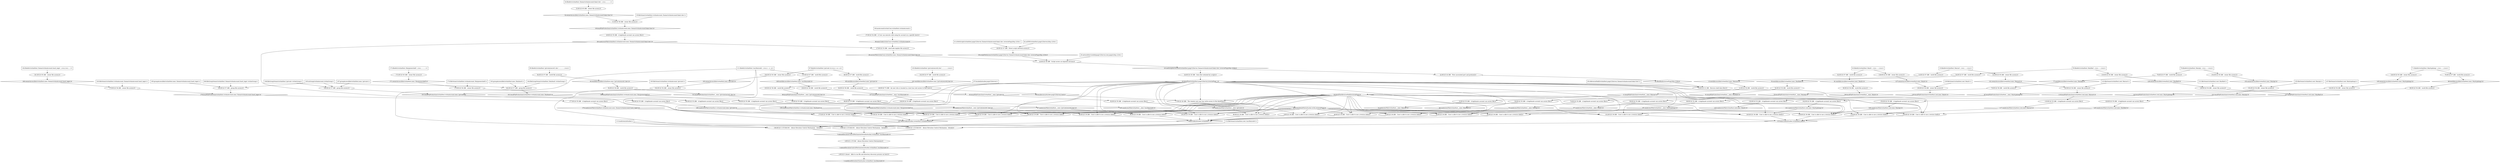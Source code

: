 digraph G {
	1 [label="1:canAbuseElevationCtl(attacker,victimHost,'/usr/bin/sudo'):0",shape=diamond];
	2 [label="2:RULE 0 (Asset - Able to run file and directory discovery process on host):0",shape=ellipse];
	3 [label="3:abuseElevationControlMechanism(attacker,victimHost,'/usr/bin/sudo'):0",shape=diamond];
	4 [label="4:RULE 2 (T1548 - Abuse Elevation Control Mechanism):0",shape=ellipse];
	5 [label="5:abuseElevationControlMechanismSetuid(attacker,victimHost,'/usr/bin/sudo'):0",shape=diamond];
	6 [label="6:RULE 3 (T1548.001 - Abuse Elevation Control Mechanism - Setuid):0",shape=ellipse];
	7 [label="7:execCode(attacker,victimHost,_):0",shape=diamond];
	8 [label="8:RULE 39 (BB - User is able to use a reverse shell):0",shape=ellipse];
	9 [label="9:canAccessFile(victimHost,_,exec,'/bin/cat'):0",shape=diamond];
	10 [label="10:RULE 55 (BB - A legitimate account can access file):0",shape=ellipse];
	11 [label="11:localFileProtection(victimHost,_,exec,'/bin/cat'):0",shape=diamond];
	12 [label="12:RULE 58 (BB - world file access):0",shape=ellipse];
	13 [label="13:worldAccessible(victimHost,exec,'/bin/cat'):0",shape=diamond];
	14 [label="14:RULE 67 (BB - world file access):0",shape=ellipse];
	15 [label="15:fileAttr(victimHost,'/bin/cat',-,r,w,x,-,-,-,r,w,x):1",shape=box];
	16 [label="16:accessDataFlow(attacker,write,reversePupy):0",shape=diamond];
	17 [label="17:RULE 40 (BB - The remote root user has write access to the dataFlow):0",shape=ellipse];
	18 [label="18:dataFlowReverseShell(reversePupy):0",shape=diamond];
	19 [label="19:RULE 41 (BB - Reverse shell data flow):0",shape=ellipse];
	20 [label="20:isReverseShell(victimHost,pupyC2Server,'/home/victimAccount/3aka3.doc'):1",shape=box];
	21 [label="21:flowBind(reversePupy,http,1234):0",shape=diamond];
	22 [label="22:RULE 44 (BB - Flow associated port and protocol):0",shape=ellipse];
	23 [label="23:canScriptAccessHost(victimHost,pupyC2Server,'/home/victimAccount/3aka3.doc',reversePupy,http,1234):0",shape=diamond];
	24 [label="24:RULE 46 (BB - Script access an exposed service):0",shape=ellipse];
	25 [label="25:networkServiceInfo(pupyC2Server,root,pupyd,http,1234):1",shape=box];
	26 [label="26:accessFile(victimUser,victimHost,exec,'/home/victimAccount/3aka3.doc'):0",shape=diamond];
	27 [label="27:RULE 53 (BB - execCode implies file access):0",shape=ellipse];
	28 [label="28:canAccessFile(victimHost,victimAccount,exec,'/home/victimAccount/3aka3.doc'):0",shape=diamond];
	29 [label="29:RULE 55 (BB - A legitimate account can access file):0",shape=ellipse];
	30 [label="30:localFileProtection(victimHost,victimAccount,exec,'/home/victimAccount/3aka3.doc'):0",shape=diamond];
	31 [label="31:RULE 56 (BB - owner file access):0",shape=ellipse];
	32 [label="32:ownerAccessible(victimHost,exec,'/home/victimAccount/3aka3.doc'):0",shape=diamond];
	33 [label="33:RULE 65 (BB - owner file access):0",shape=ellipse];
	34 [label="34:fileAttr(victimHost,'/home/victimAccount/3aka3.doc',-,r,w,x,-,-,-,-,-,-):1",shape=box];
	35 [label="35:fileOwner(victimHost,victimAccount,'/home/victimAccount/3aka3.doc'):1",shape=box];
	36 [label="36:execCode(victimUser,victimHost,victimAccount):0",shape=diamond];
	37 [label="37:RULE 54 (BB - A User can execute code using his account on a specific host):0",shape=ellipse];
	38 [label="38:hasAccount(victimUser,victimHost,victimAccount):1",shape=box];
	39 [label="39:scriptNetAccess(victimHost,pupyC2Server,'/home/victimAccount/3aka3.doc',reversePupy,http,1234):0",shape=diamond];
	40 [label="40:RULE 47 (BB - Direct script network access):0",shape=ellipse];
	41 [label="41:isNetScript(victimHost,pupyC2Server,'/home/victimAccount/3aka3.doc',reversePupy,http,1234):1",shape=box];
	42 [label="42:aclNW(victimHost,pupyC2Server,http,1234):1",shape=box];
	43 [label="43:dataFlow(victimHost,pupyC2Server,reversePupy,_):0",shape=diamond];
	44 [label="44:RULE 45 (BB - Data flow initiated by script):0",shape=ellipse];
	45 [label="45:localAccess(attacker,pupyC2Server,root):0",shape=diamond];
	46 [label="46:RULE 73 (BB - An user who is located in a host has root access to that host):0",shape=ellipse];
	47 [label="47:located(attacker,pupyC2Server):1",shape=box];
	48 [label="48:RULE 39 (BB - User is able to use a reverse shell):0",shape=ellipse];
	49 [label="49:canAccessFile(victimHost,_,exec,'/bin/find'):0",shape=diamond];
	50 [label="50:RULE 55 (BB - A legitimate account can access file):0",shape=ellipse];
	51 [label="51:localFileProtection(victimHost,_,exec,'/bin/find'):0",shape=diamond];
	52 [label="52:RULE 58 (BB - world file access):0",shape=ellipse];
	53 [label="53:worldAccessible(victimHost,exec,'/bin/find'):0",shape=diamond];
	54 [label="54:RULE 67 (BB - world file access):0",shape=ellipse];
	55 [label="55:fileAttr(victimHost,'/bin/find',-,r,w,x,-,-,-,r,w,x):1",shape=box];
	56 [label="56:RULE 39 (BB - User is able to use a reverse shell):0",shape=ellipse];
	57 [label="57:canAccessFile(victimHost,_,exec,'/bin/ls'):0",shape=diamond];
	58 [label="58:RULE 55 (BB - A legitimate account can access file):0",shape=ellipse];
	59 [label="59:localFileProtection(victimHost,_,exec,'/bin/ls'):0",shape=diamond];
	60 [label="60:RULE 58 (BB - world file access):0",shape=ellipse];
	61 [label="61:worldAccessible(victimHost,exec,'/bin/ls'):0",shape=diamond];
	62 [label="62:RULE 67 (BB - world file access):0",shape=ellipse];
	63 [label="63:fileAttr(victimHost,'/bin/ls',-,r,w,x,-,-,-,r,w,x):1",shape=box];
	64 [label="64:RULE 39 (BB - User is able to use a reverse shell):0",shape=ellipse];
	65 [label="65:canAccessFile(victimHost,_,exec,'/bin/tcpdump'):0",shape=diamond];
	66 [label="66:RULE 55 (BB - A legitimate account can access file):0",shape=ellipse];
	67 [label="67:localFileProtection(victimHost,_,exec,'/bin/tcpdump'):0",shape=diamond];
	68 [label="68:RULE 58 (BB - world file access):0",shape=ellipse];
	69 [label="69:worldAccessible(victimHost,exec,'/bin/tcpdump'):0",shape=diamond];
	70 [label="70:RULE 67 (BB - world file access):0",shape=ellipse];
	71 [label="71:fileAttr(victimHost,'/bin/tcpdump',-,r,w,x,-,-,-,r,w,x):1",shape=box];
	72 [label="72:RULE 39 (BB - User is able to use a reverse shell):0",shape=ellipse];
	73 [label="73:canAccessFile(victimHost,_,exec,'/bin/zip'):0",shape=diamond];
	74 [label="74:RULE 55 (BB - A legitimate account can access file):0",shape=ellipse];
	75 [label="75:localFileProtection(victimHost,_,exec,'/bin/zip'):0",shape=diamond];
	76 [label="76:RULE 58 (BB - world file access):0",shape=ellipse];
	77 [label="77:worldAccessible(victimHost,exec,'/bin/zip'):0",shape=diamond];
	78 [label="78:RULE 67 (BB - world file access):0",shape=ellipse];
	79 [label="79:fileAttr(victimHost,'/bin/zip',-,r,w,x,-,-,-,r,w,x):1",shape=box];
	80 [label="80:RULE 39 (BB - User is able to use a reverse shell):0",shape=ellipse];
	81 [label="81:canAccessFile(victimHost,_,exec,'/private'):0",shape=diamond];
	82 [label="82:RULE 55 (BB - A legitimate account can access file):0",shape=ellipse];
	83 [label="83:localFileProtection(victimHost,_,exec,'/private'):0",shape=diamond];
	84 [label="84:RULE 58 (BB - world file access):0",shape=ellipse];
	85 [label="85:worldAccessible(victimHost,exec,'/private'):0",shape=diamond];
	86 [label="86:RULE 67 (BB - world file access):0",shape=ellipse];
	87 [label="87:fileAttr(victimHost,'/private',d,r,w,x,r,-,x,r,-,x):1",shape=box];
	88 [label="88:RULE 39 (BB - User is able to use a reverse shell):0",shape=ellipse];
	89 [label="89:canAccessFile(victimHost,_,exec,'/private/secret1.doc'):0",shape=diamond];
	90 [label="90:RULE 55 (BB - A legitimate account can access file):0",shape=ellipse];
	91 [label="91:localFileProtection(victimHost,_,exec,'/private/secret1.doc'):0",shape=diamond];
	92 [label="92:RULE 58 (BB - world file access):0",shape=ellipse];
	93 [label="93:worldAccessible(victimHost,exec,'/private/secret1.doc'):0",shape=diamond];
	94 [label="94:RULE 67 (BB - world file access):0",shape=ellipse];
	95 [label="95:fileAttr(victimHost,'/private/secret1.doc',-,-,-,-,-,-,-,r,w,x):1",shape=box];
	96 [label="96:RULE 39 (BB - User is able to use a reverse shell):0",shape=ellipse];
	97 [label="97:canAccessFile(victimHost,_,exec,'/private/secret2.doc'):0",shape=diamond];
	98 [label="98:RULE 55 (BB - A legitimate account can access file):0",shape=ellipse];
	99 [label="99:localFileProtection(victimHost,_,exec,'/private/secret2.doc'):0",shape=diamond];
	100 [label="100:RULE 58 (BB - world file access):0",shape=ellipse];
	101 [label="101:worldAccessible(victimHost,exec,'/private/secret2.doc'):0",shape=diamond];
	102 [label="102:RULE 67 (BB - world file access):0",shape=ellipse];
	103 [label="103:fileAttr(victimHost,'/private/secret2.doc',-,-,-,-,-,-,-,r,w,x):1",shape=box];
	104 [label="104:RULE 39 (BB - User is able to use a reverse shell):0",shape=ellipse];
	105 [label="105:canAccessFile(victimHost,_,exec,'/usr/bin/sudo'):0",shape=diamond];
	106 [label="106:RULE 55 (BB - A legitimate account can access file):0",shape=ellipse];
	107 [label="107:localFileProtection(victimHost,_,exec,'/usr/bin/sudo'):0",shape=diamond];
	108 [label="108:RULE 58 (BB - world file access):0",shape=ellipse];
	109 [label="109:worldAccessible(victimHost,exec,'/usr/bin/sudo'):0",shape=diamond];
	110 [label="110:RULE 67 (BB - world file access):0",shape=ellipse];
	111 [label="111:fileAttr(victimHost,'/usr/bin/sudo',-,r,w,s,r,-,-,r,-,x):1",shape=box];
	112 [label="112:fileOwner(victimHost,root,'/usr/bin/sudo'):1",shape=box];
	113 [label="113:malicious(attacker):1",shape=box];
	114 [label="114:RULE 3 (T1548.001 - Abuse Elevation Control Mechanism - Setuid):0",shape=ellipse];
	115 [label="115:execCode(attacker,victimHost,root):0",shape=diamond];
	116 [label="116:RULE 39 (BB - User is able to use a reverse shell):0",shape=ellipse];
	117 [label="117:canAccessFile(victimHost,root,exec,'/bin/cat'):0",shape=diamond];
	118 [label="118:RULE 55 (BB - A legitimate account can access file):0",shape=ellipse];
	119 [label="119:localFileProtection(victimHost,root,exec,'/bin/cat'):0",shape=diamond];
	120 [label="120:RULE 56 (BB - owner file access):0",shape=ellipse];
	121 [label="121:ownerAccessible(victimHost,exec,'/bin/cat'):0",shape=diamond];
	122 [label="122:RULE 65 (BB - owner file access):0",shape=ellipse];
	123 [label="123:fileOwner(victimHost,root,'/bin/cat'):1",shape=box];
	124 [label="124:RULE 39 (BB - User is able to use a reverse shell):0",shape=ellipse];
	125 [label="125:canAccessFile(victimHost,root,exec,'/bin/find'):0",shape=diamond];
	126 [label="126:RULE 55 (BB - A legitimate account can access file):0",shape=ellipse];
	127 [label="127:localFileProtection(victimHost,root,exec,'/bin/find'):0",shape=diamond];
	128 [label="128:RULE 56 (BB - owner file access):0",shape=ellipse];
	129 [label="129:ownerAccessible(victimHost,exec,'/bin/find'):0",shape=diamond];
	130 [label="130:RULE 65 (BB - owner file access):0",shape=ellipse];
	131 [label="131:fileOwner(victimHost,root,'/bin/find'):1",shape=box];
	132 [label="132:RULE 39 (BB - User is able to use a reverse shell):0",shape=ellipse];
	133 [label="133:canAccessFile(victimHost,root,exec,'/bin/ls'):0",shape=diamond];
	134 [label="134:RULE 55 (BB - A legitimate account can access file):0",shape=ellipse];
	135 [label="135:localFileProtection(victimHost,root,exec,'/bin/ls'):0",shape=diamond];
	136 [label="136:RULE 56 (BB - owner file access):0",shape=ellipse];
	137 [label="137:ownerAccessible(victimHost,exec,'/bin/ls'):0",shape=diamond];
	138 [label="138:RULE 65 (BB - owner file access):0",shape=ellipse];
	139 [label="139:fileOwner(victimHost,root,'/bin/ls'):1",shape=box];
	140 [label="140:RULE 39 (BB - User is able to use a reverse shell):0",shape=ellipse];
	141 [label="141:canAccessFile(victimHost,root,exec,'/bin/tcpdump'):0",shape=diamond];
	142 [label="142:RULE 55 (BB - A legitimate account can access file):0",shape=ellipse];
	143 [label="143:localFileProtection(victimHost,root,exec,'/bin/tcpdump'):0",shape=diamond];
	144 [label="144:RULE 56 (BB - owner file access):0",shape=ellipse];
	145 [label="145:ownerAccessible(victimHost,exec,'/bin/tcpdump'):0",shape=diamond];
	146 [label="146:RULE 65 (BB - owner file access):0",shape=ellipse];
	147 [label="147:fileOwner(victimHost,root,'/bin/tcpdump'):1",shape=box];
	148 [label="148:RULE 39 (BB - User is able to use a reverse shell):0",shape=ellipse];
	149 [label="149:canAccessFile(victimHost,root,exec,'/bin/zip'):0",shape=diamond];
	150 [label="150:RULE 55 (BB - A legitimate account can access file):0",shape=ellipse];
	151 [label="151:localFileProtection(victimHost,root,exec,'/bin/zip'):0",shape=diamond];
	152 [label="152:RULE 56 (BB - owner file access):0",shape=ellipse];
	153 [label="153:ownerAccessible(victimHost,exec,'/bin/zip'):0",shape=diamond];
	154 [label="154:RULE 65 (BB - owner file access):0",shape=ellipse];
	155 [label="155:fileOwner(victimHost,root,'/bin/zip'):1",shape=box];
	156 [label="156:RULE 3 (T1548.001 - Abuse Elevation Control Mechanism - Setuid):0",shape=ellipse];
	157 [label="157:execCode(attacker,victimHost,victimAccount):0",shape=diamond];
	158 [label="158:RULE 39 (BB - User is able to use a reverse shell):0",shape=ellipse];
	159 [label="159:canAccessFile(victimHost,victimAccount,exec,'/bin/bash'):0",shape=diamond];
	160 [label="160:RULE 55 (BB - A legitimate account can access file):0",shape=ellipse];
	161 [label="161:localFileProtection(victimHost,victimAccount,exec,'/bin/bash'):0",shape=diamond];
	162 [label="162:RULE 57 (BB - group file access):0",shape=ellipse];
	163 [label="163:groupAccessible(victimHost,exec,'/bin/bash'):1",shape=box];
	164 [label="164:fileGroupOwner(victimHost,'/bin/bash',victimGroup):1",shape=box];
	165 [label="165:inGroup(victimAccount,victimGroup):1",shape=box];
	166 [label="166:RULE 39 (BB - User is able to use a reverse shell):0",shape=ellipse];
	167 [label="167:canAccessFile(victimHost,victimAccount,exec,'/bin/powershell'):0",shape=diamond];
	168 [label="168:RULE 55 (BB - A legitimate account can access file):0",shape=ellipse];
	169 [label="169:localFileProtection(victimHost,victimAccount,exec,'/bin/powershell'):0",shape=diamond];
	170 [label="170:RULE 56 (BB - owner file access):0",shape=ellipse];
	171 [label="171:ownerAccessible(victimHost,exec,'/bin/powershell'):0",shape=diamond];
	172 [label="172:RULE 65 (BB - owner file access):0",shape=ellipse];
	173 [label="173:fileAttr(victimHost,'/bin/powershell',-,r,w,x,-,-,-,-,-,-):1",shape=box];
	174 [label="174:fileOwner(victimHost,victimAccount,'/bin/powershell'):1",shape=box];
	175 [label="175:RULE 39 (BB - User is able to use a reverse shell):0",shape=ellipse];
	176 [label="176:canAccessFile(victimHost,victimAccount,exec,'/home/victimAccount/.bash_login'):0",shape=diamond];
	177 [label="177:RULE 55 (BB - A legitimate account can access file):0",shape=ellipse];
	178 [label="178:localFileProtection(victimHost,victimAccount,exec,'/home/victimAccount/.bash_login'):0",shape=diamond];
	179 [label="179:RULE 56 (BB - owner file access):0",shape=ellipse];
	180 [label="180:ownerAccessible(victimHost,exec,'/home/victimAccount/.bash_login'):0",shape=diamond];
	181 [label="181:RULE 65 (BB - owner file access):0",shape=ellipse];
	182 [label="182:fileAttr(victimHost,'/home/victimAccount/.bash_login',-,r,w,x,r,w,x,-,-,-):1",shape=box];
	183 [label="183:fileOwner(victimHost,victimAccount,'/home/victimAccount/.bash_login'):1",shape=box];
	184 [label="184:RULE 57 (BB - group file access):0",shape=ellipse];
	185 [label="185:groupAccessible(victimHost,exec,'/home/victimAccount/.bash_login'):1",shape=box];
	186 [label="186:fileGroupOwner(victimHost,'/home/victimAccount/.bash_login',victimGroup):1",shape=box];
	187 [label="187:RULE 39 (BB - User is able to use a reverse shell):0",shape=ellipse];
	188 [label="188:RULE 39 (BB - User is able to use a reverse shell):0",shape=ellipse];
	189 [label="189:canAccessFile(victimHost,victimAccount,exec,'/private'):0",shape=diamond];
	190 [label="190:RULE 55 (BB - A legitimate account can access file):0",shape=ellipse];
	191 [label="191:localFileProtection(victimHost,victimAccount,exec,'/private'):0",shape=diamond];
	192 [label="192:RULE 56 (BB - owner file access):0",shape=ellipse];
	193 [label="193:ownerAccessible(victimHost,exec,'/private'):0",shape=diamond];
	194 [label="194:RULE 65 (BB - owner file access):0",shape=ellipse];
	195 [label="195:fileOwner(victimHost,victimAccount,'/private'):1",shape=box];
	196 [label="196:RULE 57 (BB - group file access):0",shape=ellipse];
	197 [label="197:groupAccessible(victimHost,exec,'/private'):1",shape=box];
	198 [label="198:fileGroupOwner(victimHost,'/private',victimGroup):1",shape=box];
	15 -> 	14;
	14 -> 	13;
	13 -> 	12;
	12 -> 	11;
	11 -> 	10;
	10 -> 	9;
	9 -> 	8;
	20 -> 	19;
	25 -> 	24;
	34 -> 	33;
	33 -> 	32;
	32 -> 	31;
	35 -> 	31;
	31 -> 	30;
	30 -> 	29;
	29 -> 	28;
	28 -> 	27;
	38 -> 	37;
	37 -> 	36;
	36 -> 	27;
	27 -> 	26;
	26 -> 	24;
	41 -> 	40;
	42 -> 	40;
	40 -> 	39;
	39 -> 	24;
	24 -> 	23;
	23 -> 	22;
	22 -> 	21;
	21 -> 	19;
	23 -> 	44;
	44 -> 	43;
	43 -> 	19;
	19 -> 	18;
	18 -> 	17;
	43 -> 	17;
	47 -> 	46;
	46 -> 	45;
	45 -> 	17;
	17 -> 	16;
	16 -> 	8;
	18 -> 	8;
	43 -> 	8;
	8 -> 	7;
	55 -> 	54;
	54 -> 	53;
	53 -> 	52;
	52 -> 	51;
	51 -> 	50;
	50 -> 	49;
	49 -> 	48;
	16 -> 	48;
	18 -> 	48;
	43 -> 	48;
	48 -> 	7;
	63 -> 	62;
	62 -> 	61;
	61 -> 	60;
	60 -> 	59;
	59 -> 	58;
	58 -> 	57;
	57 -> 	56;
	16 -> 	56;
	18 -> 	56;
	43 -> 	56;
	56 -> 	7;
	71 -> 	70;
	70 -> 	69;
	69 -> 	68;
	68 -> 	67;
	67 -> 	66;
	66 -> 	65;
	65 -> 	64;
	16 -> 	64;
	18 -> 	64;
	43 -> 	64;
	64 -> 	7;
	79 -> 	78;
	78 -> 	77;
	77 -> 	76;
	76 -> 	75;
	75 -> 	74;
	74 -> 	73;
	73 -> 	72;
	16 -> 	72;
	18 -> 	72;
	43 -> 	72;
	72 -> 	7;
	87 -> 	86;
	86 -> 	85;
	85 -> 	84;
	84 -> 	83;
	83 -> 	82;
	82 -> 	81;
	81 -> 	80;
	16 -> 	80;
	18 -> 	80;
	43 -> 	80;
	80 -> 	7;
	95 -> 	94;
	94 -> 	93;
	93 -> 	92;
	92 -> 	91;
	91 -> 	90;
	90 -> 	89;
	89 -> 	88;
	16 -> 	88;
	18 -> 	88;
	43 -> 	88;
	88 -> 	7;
	103 -> 	102;
	102 -> 	101;
	101 -> 	100;
	100 -> 	99;
	99 -> 	98;
	98 -> 	97;
	97 -> 	96;
	16 -> 	96;
	18 -> 	96;
	43 -> 	96;
	96 -> 	7;
	111 -> 	110;
	110 -> 	109;
	109 -> 	108;
	108 -> 	107;
	107 -> 	106;
	106 -> 	105;
	105 -> 	104;
	16 -> 	104;
	18 -> 	104;
	43 -> 	104;
	104 -> 	7;
	7 -> 	6;
	111 -> 	6;
	112 -> 	6;
	113 -> 	6;
	6 -> 	5;
	15 -> 	122;
	122 -> 	121;
	121 -> 	120;
	123 -> 	120;
	120 -> 	119;
	119 -> 	118;
	118 -> 	117;
	117 -> 	116;
	16 -> 	116;
	18 -> 	116;
	43 -> 	116;
	116 -> 	115;
	55 -> 	130;
	130 -> 	129;
	129 -> 	128;
	131 -> 	128;
	128 -> 	127;
	127 -> 	126;
	126 -> 	125;
	125 -> 	124;
	16 -> 	124;
	18 -> 	124;
	43 -> 	124;
	124 -> 	115;
	63 -> 	138;
	138 -> 	137;
	137 -> 	136;
	139 -> 	136;
	136 -> 	135;
	135 -> 	134;
	134 -> 	133;
	133 -> 	132;
	16 -> 	132;
	18 -> 	132;
	43 -> 	132;
	132 -> 	115;
	71 -> 	146;
	146 -> 	145;
	145 -> 	144;
	147 -> 	144;
	144 -> 	143;
	143 -> 	142;
	142 -> 	141;
	141 -> 	140;
	16 -> 	140;
	18 -> 	140;
	43 -> 	140;
	140 -> 	115;
	79 -> 	154;
	154 -> 	153;
	153 -> 	152;
	155 -> 	152;
	152 -> 	151;
	151 -> 	150;
	150 -> 	149;
	149 -> 	148;
	16 -> 	148;
	18 -> 	148;
	43 -> 	148;
	148 -> 	115;
	115 -> 	114;
	111 -> 	114;
	112 -> 	114;
	113 -> 	114;
	114 -> 	5;
	163 -> 	162;
	164 -> 	162;
	165 -> 	162;
	162 -> 	161;
	161 -> 	160;
	160 -> 	159;
	159 -> 	158;
	16 -> 	158;
	18 -> 	158;
	43 -> 	158;
	158 -> 	157;
	173 -> 	172;
	172 -> 	171;
	171 -> 	170;
	174 -> 	170;
	170 -> 	169;
	169 -> 	168;
	168 -> 	167;
	167 -> 	166;
	16 -> 	166;
	18 -> 	166;
	43 -> 	166;
	166 -> 	157;
	182 -> 	181;
	181 -> 	180;
	180 -> 	179;
	183 -> 	179;
	179 -> 	178;
	185 -> 	184;
	186 -> 	184;
	165 -> 	184;
	184 -> 	178;
	178 -> 	177;
	177 -> 	176;
	176 -> 	175;
	16 -> 	175;
	18 -> 	175;
	43 -> 	175;
	175 -> 	157;
	28 -> 	187;
	16 -> 	187;
	18 -> 	187;
	43 -> 	187;
	187 -> 	157;
	87 -> 	194;
	194 -> 	193;
	193 -> 	192;
	195 -> 	192;
	192 -> 	191;
	197 -> 	196;
	198 -> 	196;
	165 -> 	196;
	196 -> 	191;
	191 -> 	190;
	190 -> 	189;
	189 -> 	188;
	16 -> 	188;
	18 -> 	188;
	43 -> 	188;
	188 -> 	157;
	157 -> 	156;
	111 -> 	156;
	112 -> 	156;
	113 -> 	156;
	156 -> 	5;
	5 -> 	4;
	4 -> 	3;
	3 -> 	2;
	2 -> 	1;
}
